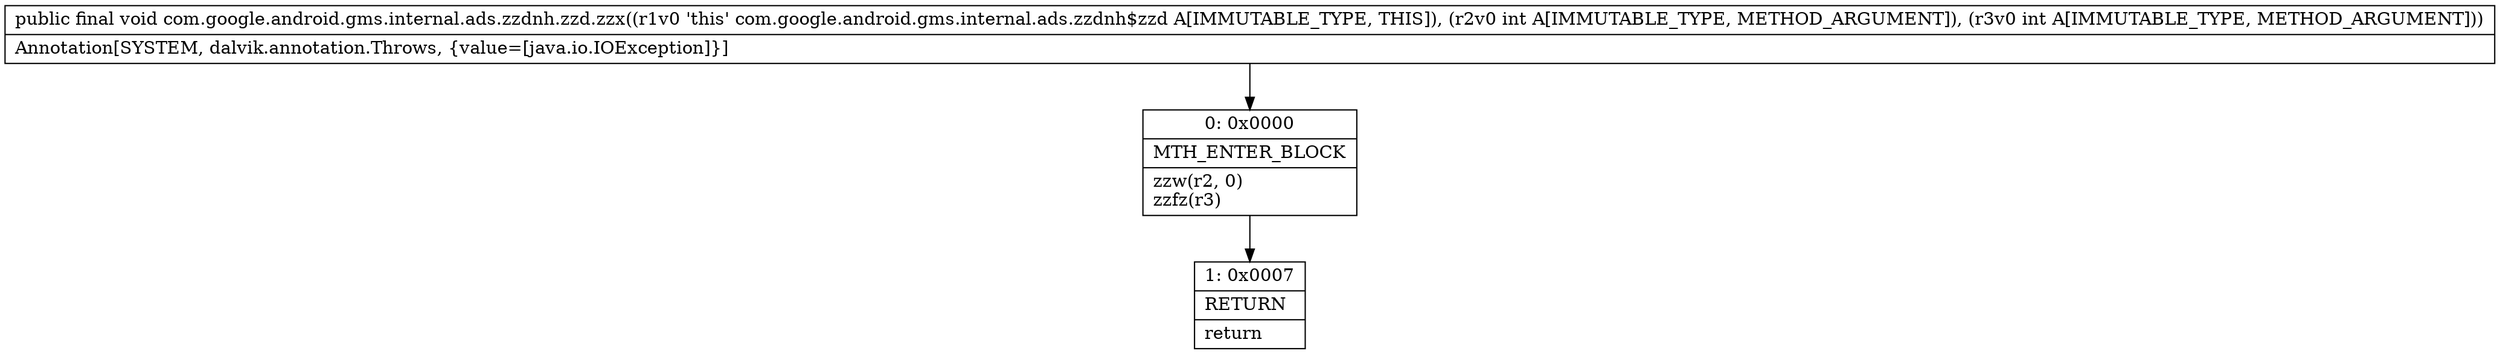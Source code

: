 digraph "CFG forcom.google.android.gms.internal.ads.zzdnh.zzd.zzx(II)V" {
Node_0 [shape=record,label="{0\:\ 0x0000|MTH_ENTER_BLOCK\l|zzw(r2, 0)\lzzfz(r3)\l}"];
Node_1 [shape=record,label="{1\:\ 0x0007|RETURN\l|return\l}"];
MethodNode[shape=record,label="{public final void com.google.android.gms.internal.ads.zzdnh.zzd.zzx((r1v0 'this' com.google.android.gms.internal.ads.zzdnh$zzd A[IMMUTABLE_TYPE, THIS]), (r2v0 int A[IMMUTABLE_TYPE, METHOD_ARGUMENT]), (r3v0 int A[IMMUTABLE_TYPE, METHOD_ARGUMENT]))  | Annotation[SYSTEM, dalvik.annotation.Throws, \{value=[java.io.IOException]\}]\l}"];
MethodNode -> Node_0;
Node_0 -> Node_1;
}

